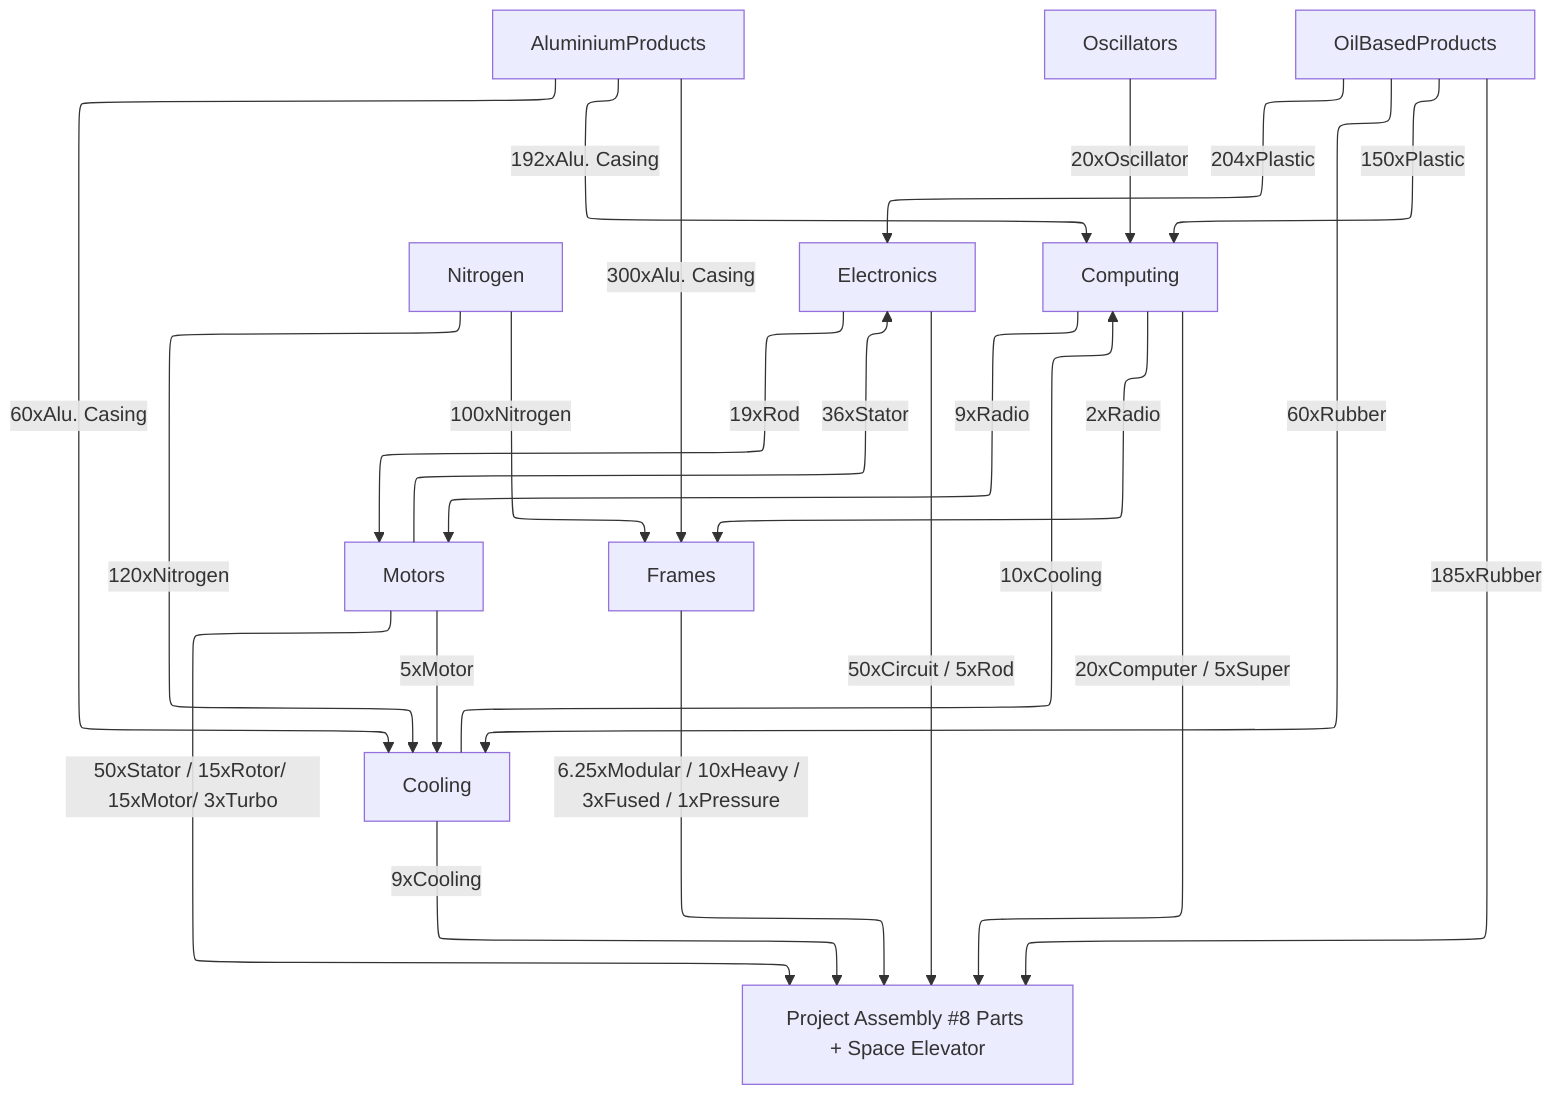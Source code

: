 ---
config:
  layout: elk
---

flowchart TD

    AluminiumProducts

    Oscillators

    Nitrogen


    Electronics -- 19xRod --> Motors
    Computing -- 9xRadio --> Motors
    Motors

    AluminiumProducts -- 300xAlu. Casing --> Frames
    Computing -- 2xRadio --> Frames
    Nitrogen -- 100xNitrogen --> Frames
    Frames

    OilBasedProducts -- 204xPlastic --> Electronics
    Motors -- 36xStator --> Electronics
    Electronics

    OilBasedProducts -- 60xRubber --> Cooling
    AluminiumProducts -- 60xAlu. Casing --> Cooling
    Motors -- 5xMotor --> Cooling
    Nitrogen -- 120xNitrogen --> Cooling
    Cooling

    OilBasedProducts -- 150xPlastic --> Computing
    Oscillators -- 20xOscillator --> Computing
    AluminiumProducts -- 192xAlu. Casing --> Computing
    Cooling -- 10xCooling--> Computing
    Computing

    OilBasedProducts -- 185xRubber --> ProjectAssembly
    Motors -- 50xStator / 15xRotor/ 15xMotor/ 3xTurbo --> ProjectAssembly
    Frames -- 6.25xModular / 10xHeavy / 3xFused / 1xPressure --> ProjectAssembly
    Electronics -- 50xCircuit / 5xRod --> ProjectAssembly
    Cooling -- 9xCooling--> ProjectAssembly
    Computing -- 20xComputer / 5xSuper --> ProjectAssembly
    ProjectAssembly["Project Assembly #8 Parts + Space Elevator"]